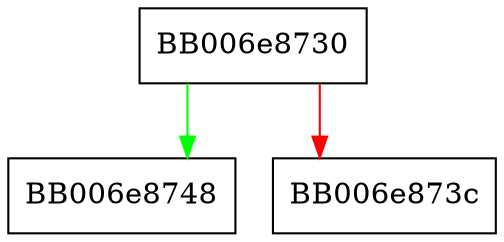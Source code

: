 digraph ecdsa_get_ctx_md_params {
  node [shape="box"];
  graph [splines=ortho];
  BB006e8730 -> BB006e8748 [color="green"];
  BB006e8730 -> BB006e873c [color="red"];
}